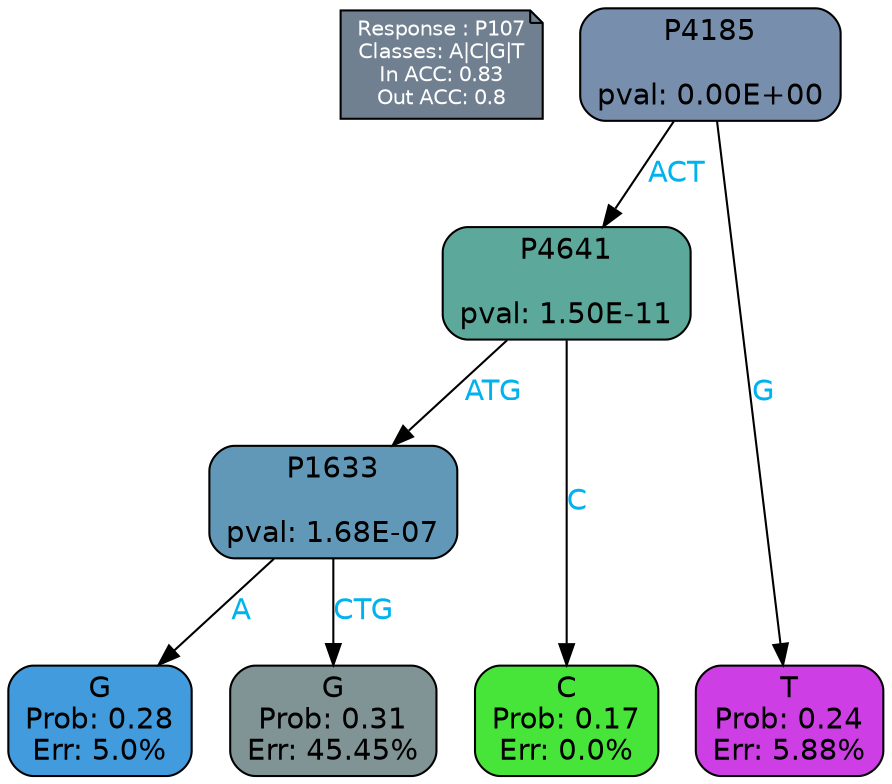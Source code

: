 digraph Tree {
node [shape=box, style="filled, rounded", color="black", fontname=helvetica] ;
graph [ranksep=equally, splines=polylines, bgcolor=transparent, dpi=600] ;
edge [fontname=helvetica] ;
LEGEND [label="Response : P107
Classes: A|C|G|T
In ACC: 0.83
Out ACC: 0.8
",shape=note,align=left,style=filled,fillcolor="slategray",fontcolor="white",fontsize=10];1 [label="P4185

pval: 0.00E+00", fillcolor="#778fad"] ;
2 [label="P4641

pval: 1.50E-11", fillcolor="#5ca99b"] ;
3 [label="P1633

pval: 1.68E-07", fillcolor="#6298b7"] ;
4 [label="G
Prob: 0.28
Err: 5.0%", fillcolor="#419bdc"] ;
5 [label="G
Prob: 0.31
Err: 45.45%", fillcolor="#809496"] ;
6 [label="C
Prob: 0.17
Err: 0.0%", fillcolor="#47e539"] ;
7 [label="T
Prob: 0.24
Err: 5.88%", fillcolor="#cd3ee5"] ;
1 -> 2 [label="ACT",fontcolor=deepskyblue2] ;
1 -> 7 [label="G",fontcolor=deepskyblue2] ;
2 -> 3 [label="ATG",fontcolor=deepskyblue2] ;
2 -> 6 [label="C",fontcolor=deepskyblue2] ;
3 -> 4 [label="A",fontcolor=deepskyblue2] ;
3 -> 5 [label="CTG",fontcolor=deepskyblue2] ;
{rank = same; 4;5;6;7;}{rank = same; LEGEND;1;}}